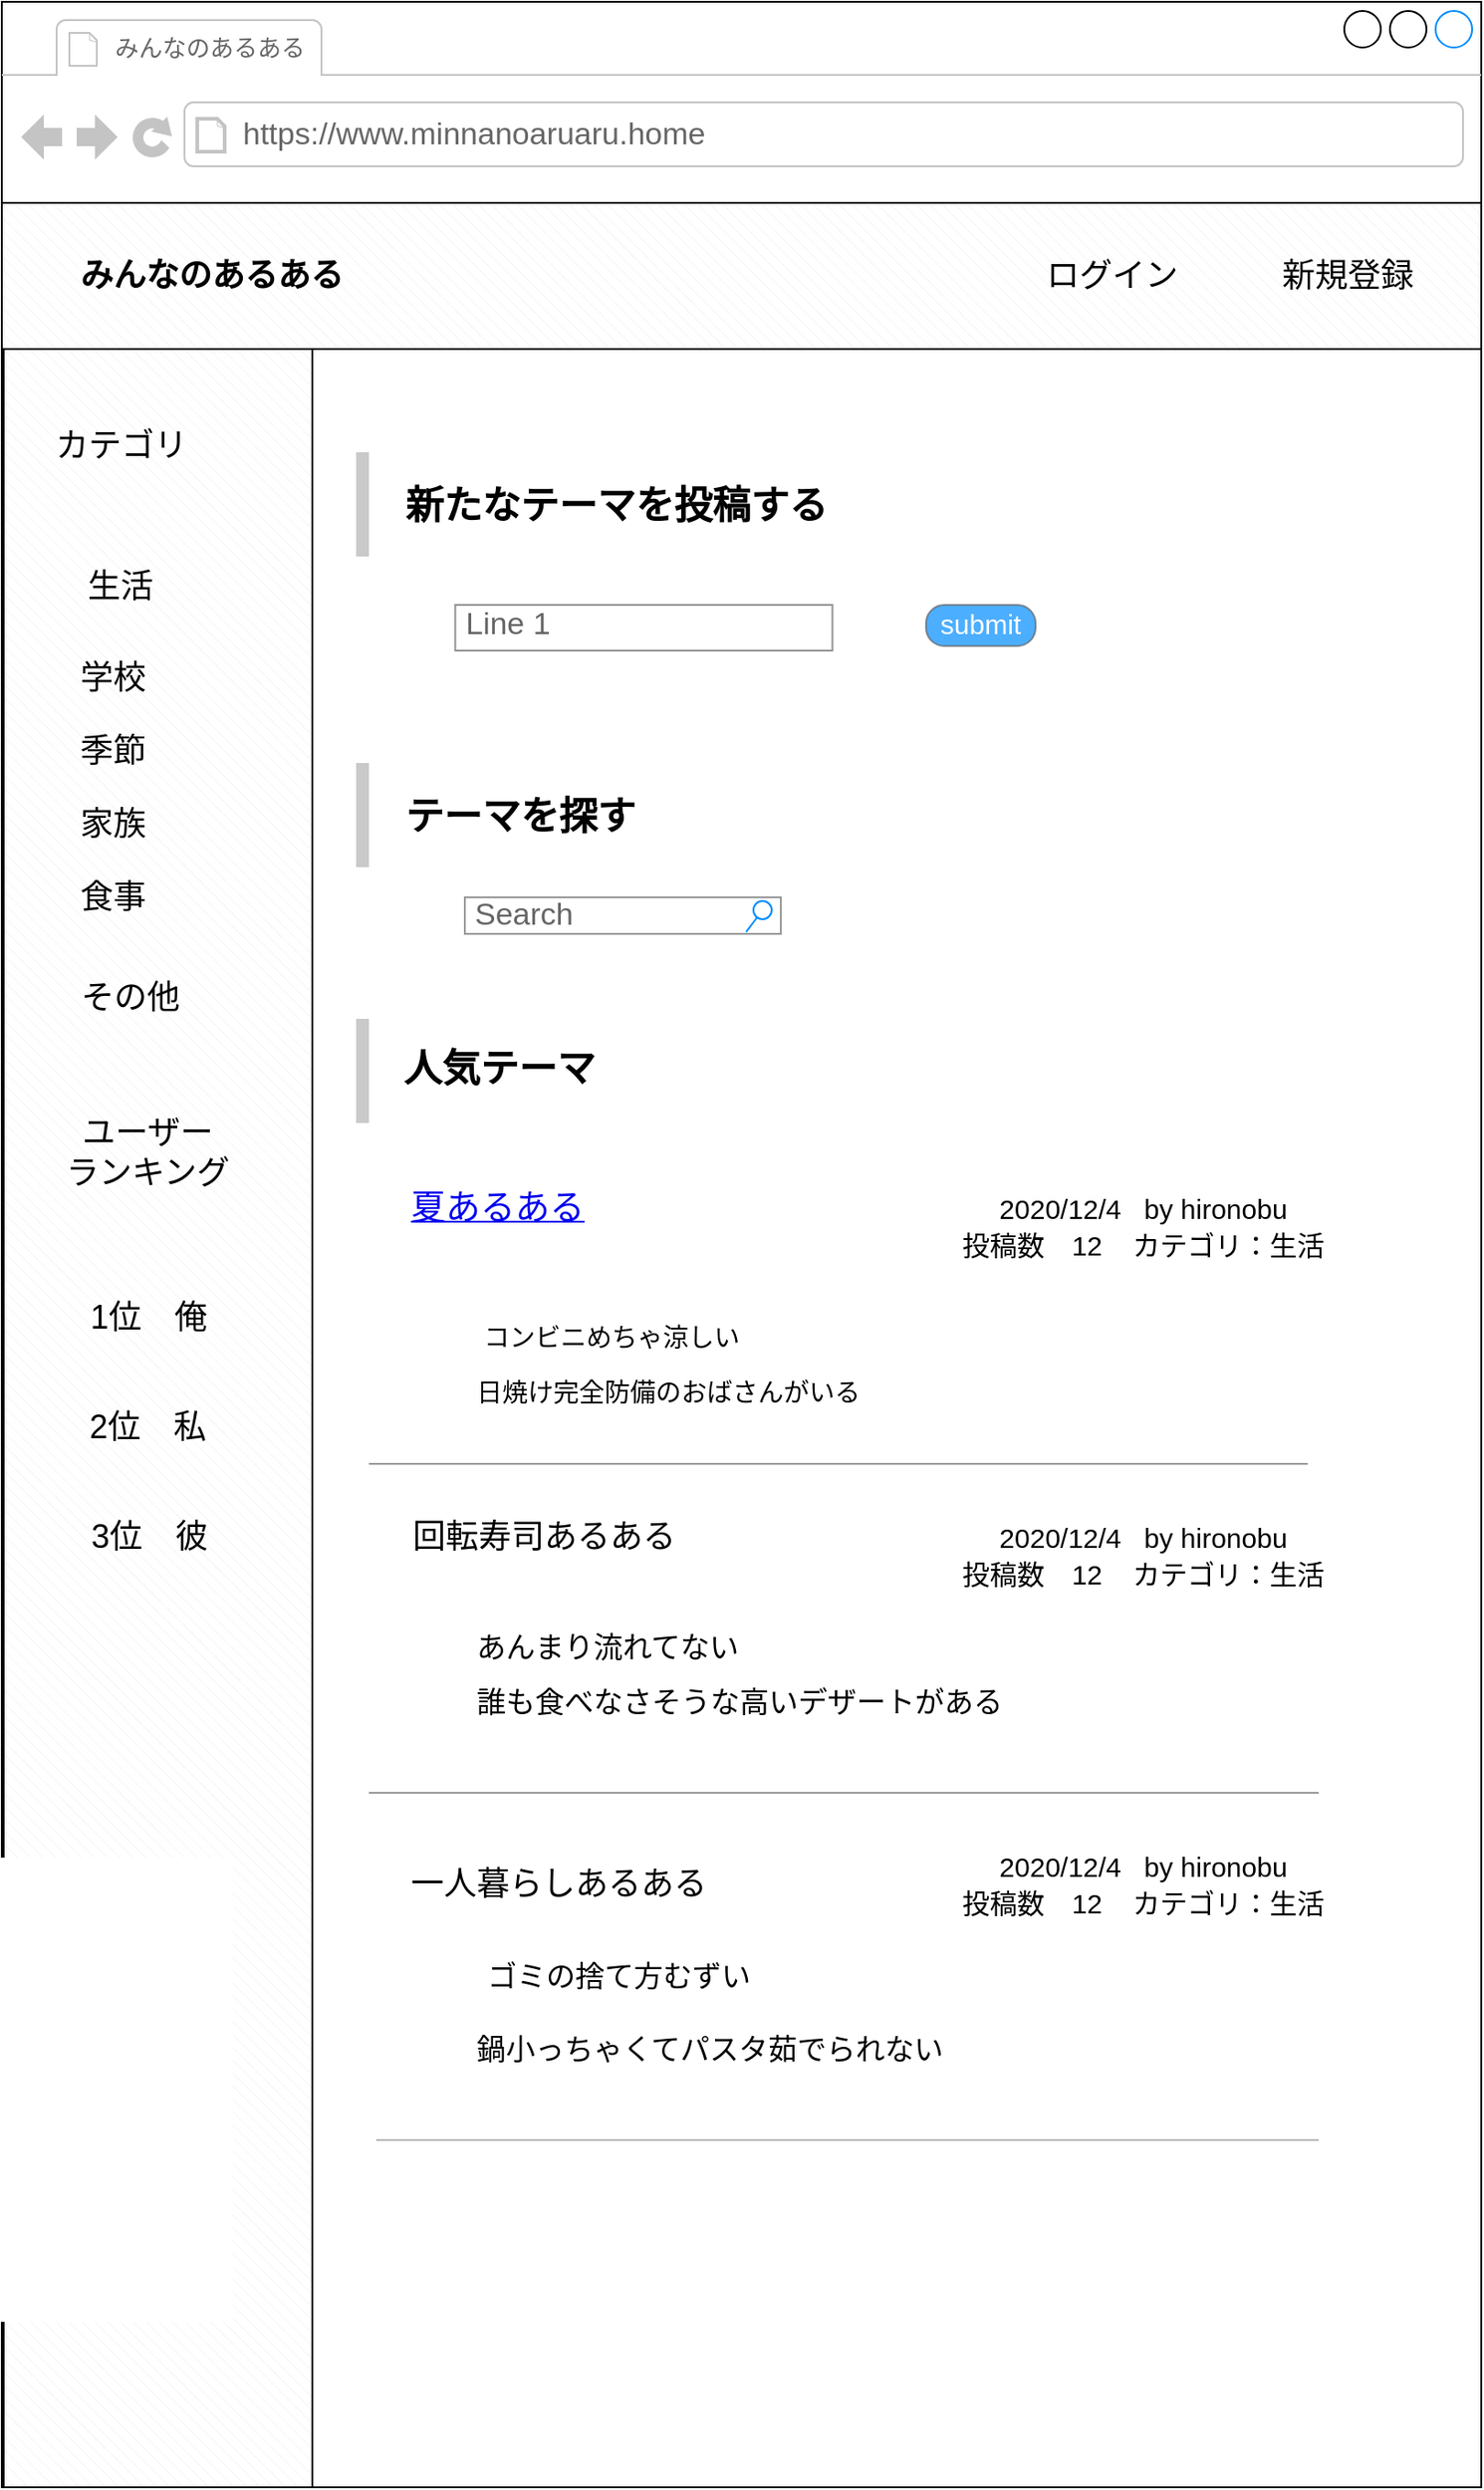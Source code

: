 <mxfile version="13.10.9" type="github" pages="2">
  <diagram id="JQWyWy0vTpY4Uh1TzkyL" name="トップ">
    <mxGraphModel dx="1065" dy="1905" grid="1" gridSize="10" guides="1" tooltips="1" connect="1" arrows="1" fold="1" page="1" pageScale="1" pageWidth="827" pageHeight="1169" math="0" shadow="0">
      <root>
        <mxCell id="tlsIqxzMy-CoewqOcP2F-0" />
        <mxCell id="tlsIqxzMy-CoewqOcP2F-1" parent="tlsIqxzMy-CoewqOcP2F-0" />
        <UserObject label="" link="https://viewer.diagrams.net/?page-id=JQWyWy0vTpY4Uh1TzkyL&amp;highlight=0000ff&amp;edit=_blank&amp;layers=1&amp;nav=1&amp;page-id=JQWyWy0vTpY4Uh1TzkyL#Hhironobu0824%2Faruaruapp%2Fmaster%2F%E5%90%8D%E7%A7%B0%E6%9C%AA%E8%A8%AD%E5%AE%9A%E3%83%95%E3%82%A1%E3%82%A4%E3%83%AB.drawio" id="Q3BU7ab5tg5REgMuj1rq-0">
          <mxCell style="strokeWidth=1;shadow=0;dashed=0;align=center;html=1;shape=mxgraph.mockup.containers.browserWindow;rSize=0;strokeColor2=#008cff;strokeColor3=#c4c4c4;mainText=,;recursiveResize=0;labelBorderColor=#000000;fontSize=13;" vertex="1" parent="tlsIqxzMy-CoewqOcP2F-1">
            <mxGeometry x="30" y="-20" width="810" height="1360" as="geometry" />
          </mxCell>
        </UserObject>
        <mxCell id="VmW9_iYFvrXpFQ7Tvkb8-0" value="" style="verticalLabelPosition=bottom;verticalAlign=top;html=1;shape=mxgraph.basic.patternFillRect;fillStyle=diagRev;step=5;fillStrokeWidth=0.2;fillStrokeColor=#dddddd;fontSize=18;align=left;" vertex="1" parent="Q3BU7ab5tg5REgMuj1rq-0">
          <mxGeometry x="1" y="190" width="169" height="1170" as="geometry" />
        </mxCell>
        <mxCell id="YG47QdEDJEbzi8OzW8HD-0" value="" style="verticalLabelPosition=bottom;verticalAlign=top;html=1;shape=mxgraph.basic.patternFillRect;fillStyle=diagRev;step=5;fillStrokeWidth=0.2;fillStrokeColor=#dddddd;fontSize=18;align=left;" vertex="1" parent="Q3BU7ab5tg5REgMuj1rq-0">
          <mxGeometry y="110" width="810" height="80" as="geometry" />
        </mxCell>
        <mxCell id="Q3BU7ab5tg5REgMuj1rq-1" value="みんなのあるある" style="strokeWidth=1;shadow=0;dashed=0;align=center;html=1;shape=mxgraph.mockup.containers.anchor;fontSize=13;fontColor=#666666;align=left;" vertex="1" parent="Q3BU7ab5tg5REgMuj1rq-0">
          <mxGeometry x="60" y="12" width="110" height="26" as="geometry" />
        </mxCell>
        <mxCell id="Q3BU7ab5tg5REgMuj1rq-2" value="https://www.minnanoaruaru.home" style="strokeWidth=1;shadow=0;dashed=0;align=center;html=1;shape=mxgraph.mockup.containers.anchor;rSize=0;fontSize=17;fontColor=#666666;align=left;" vertex="1" parent="Q3BU7ab5tg5REgMuj1rq-0">
          <mxGeometry x="130" y="60" width="250" height="26" as="geometry" />
        </mxCell>
        <mxCell id="Q3BU7ab5tg5REgMuj1rq-5" value="みんなのあるある" style="text;html=1;strokeColor=none;fillColor=none;align=center;verticalAlign=middle;whiteSpace=wrap;rounded=0;fontSize=18;fontStyle=1" vertex="1" parent="Q3BU7ab5tg5REgMuj1rq-0">
          <mxGeometry y="120" width="230" height="60" as="geometry" />
        </mxCell>
        <mxCell id="Q3BU7ab5tg5REgMuj1rq-6" value="Search" style="strokeWidth=1;shadow=0;dashed=0;align=center;html=1;shape=mxgraph.mockup.forms.searchBox;strokeColor=#999999;mainText=;strokeColor2=#008cff;fontColor=#666666;fontSize=17;align=left;spacingLeft=3;" vertex="1" parent="Q3BU7ab5tg5REgMuj1rq-0">
          <mxGeometry x="253.5" y="490" width="173" height="20" as="geometry" />
        </mxCell>
        <mxCell id="Q3BU7ab5tg5REgMuj1rq-7" value="ログイン" style="text;html=1;strokeColor=none;fillColor=none;align=center;verticalAlign=middle;whiteSpace=wrap;rounded=0;fontSize=18;" vertex="1" parent="Q3BU7ab5tg5REgMuj1rq-0">
          <mxGeometry x="566" y="140" width="84" height="20" as="geometry" />
        </mxCell>
        <mxCell id="Q3BU7ab5tg5REgMuj1rq-8" value="新規登録" style="text;html=1;strokeColor=none;fillColor=none;align=center;verticalAlign=middle;whiteSpace=wrap;rounded=0;fontSize=18;" vertex="1" parent="Q3BU7ab5tg5REgMuj1rq-0">
          <mxGeometry x="700" y="140" width="74" height="20" as="geometry" />
        </mxCell>
        <mxCell id="Q3BU7ab5tg5REgMuj1rq-9" value="カテゴリ" style="text;html=1;align=center;verticalAlign=middle;resizable=0;points=[];autosize=1;fontSize=18;" vertex="1" parent="Q3BU7ab5tg5REgMuj1rq-0">
          <mxGeometry x="20" y="227.5" width="90" height="30" as="geometry" />
        </mxCell>
        <mxCell id="Q3BU7ab5tg5REgMuj1rq-10" value="学校" style="text;html=1;strokeColor=none;fillColor=none;align=center;verticalAlign=middle;whiteSpace=wrap;rounded=0;fontSize=18;" vertex="1" parent="Q3BU7ab5tg5REgMuj1rq-0">
          <mxGeometry x="41" y="360" width="40" height="20" as="geometry" />
        </mxCell>
        <mxCell id="Q3BU7ab5tg5REgMuj1rq-11" value="季節" style="text;html=1;strokeColor=none;fillColor=none;align=center;verticalAlign=middle;whiteSpace=wrap;rounded=0;fontSize=18;" vertex="1" parent="Q3BU7ab5tg5REgMuj1rq-0">
          <mxGeometry x="41" y="400" width="40" height="20" as="geometry" />
        </mxCell>
        <mxCell id="Q3BU7ab5tg5REgMuj1rq-12" value="家族" style="text;html=1;strokeColor=none;fillColor=none;align=center;verticalAlign=middle;whiteSpace=wrap;rounded=0;fontSize=18;" vertex="1" parent="Q3BU7ab5tg5REgMuj1rq-0">
          <mxGeometry x="41" y="440" width="40" height="20" as="geometry" />
        </mxCell>
        <mxCell id="Q3BU7ab5tg5REgMuj1rq-14" value="食事" style="text;html=1;strokeColor=none;fillColor=none;align=center;verticalAlign=middle;whiteSpace=wrap;rounded=0;fontSize=18;" vertex="1" parent="Q3BU7ab5tg5REgMuj1rq-0">
          <mxGeometry x="41" y="480" width="40" height="20" as="geometry" />
        </mxCell>
        <mxCell id="Q3BU7ab5tg5REgMuj1rq-15" value="その他" style="text;html=1;strokeColor=none;fillColor=none;align=center;verticalAlign=middle;whiteSpace=wrap;rounded=0;fontSize=18;" vertex="1" parent="Q3BU7ab5tg5REgMuj1rq-0">
          <mxGeometry x="41" y="530" width="59" height="30" as="geometry" />
        </mxCell>
        <mxCell id="Q3BU7ab5tg5REgMuj1rq-16" value="ユーザー&lt;br&gt;ランキング" style="text;html=1;strokeColor=none;fillColor=none;align=center;verticalAlign=middle;whiteSpace=wrap;rounded=0;fontSize=18;" vertex="1" parent="Q3BU7ab5tg5REgMuj1rq-0">
          <mxGeometry x="20" y="620" width="120" height="20" as="geometry" />
        </mxCell>
        <mxCell id="Q3BU7ab5tg5REgMuj1rq-17" value="1位　俺" style="text;html=1;strokeColor=none;fillColor=none;align=center;verticalAlign=middle;whiteSpace=wrap;rounded=0;fontSize=18;" vertex="1" parent="Q3BU7ab5tg5REgMuj1rq-0">
          <mxGeometry x="41" y="710" width="79" height="20" as="geometry" />
        </mxCell>
        <mxCell id="Q3BU7ab5tg5REgMuj1rq-18" value="2位　私" style="text;html=1;strokeColor=none;fillColor=none;align=center;verticalAlign=middle;whiteSpace=wrap;rounded=0;fontSize=18;" vertex="1" parent="Q3BU7ab5tg5REgMuj1rq-0">
          <mxGeometry x="45.25" y="770" width="69.5" height="20" as="geometry" />
        </mxCell>
        <mxCell id="Q3BU7ab5tg5REgMuj1rq-19" value="3位　彼" style="text;html=1;strokeColor=none;fillColor=none;align=center;verticalAlign=middle;whiteSpace=wrap;rounded=0;fontSize=18;" vertex="1" parent="Q3BU7ab5tg5REgMuj1rq-0">
          <mxGeometry x="45.75" y="830" width="69.5" height="20" as="geometry" />
        </mxCell>
        <mxCell id="Q3BU7ab5tg5REgMuj1rq-23" value="&lt;font style=&quot;font-size: 21px&quot;&gt;人気テーマ&lt;/font&gt;" style="text;html=1;strokeColor=none;fillColor=none;align=left;verticalAlign=middle;whiteSpace=wrap;rounded=0;fontSize=18;fontStyle=1" vertex="1" parent="Q3BU7ab5tg5REgMuj1rq-0">
          <mxGeometry x="218" y="560" width="244" height="45" as="geometry" />
        </mxCell>
        <mxCell id="Q3BU7ab5tg5REgMuj1rq-24" value="&lt;font style=&quot;font-size: 19px&quot;&gt;&lt;a href=&quot;ページ2&quot;&gt;夏あるある&lt;/a&gt;&lt;/font&gt;" style="text;html=1;strokeColor=none;fillColor=none;align=left;verticalAlign=middle;whiteSpace=wrap;rounded=0;fontSize=18;" vertex="1" parent="Q3BU7ab5tg5REgMuj1rq-0">
          <mxGeometry x="222" y="640" width="120" height="40" as="geometry" />
        </mxCell>
        <mxCell id="Q3BU7ab5tg5REgMuj1rq-25" value="&lt;font style=&quot;font-size: 14px&quot;&gt;コンビニめちゃ涼しい&lt;/font&gt;" style="text;html=1;strokeColor=none;fillColor=none;align=left;verticalAlign=middle;whiteSpace=wrap;rounded=0;fontSize=16;" vertex="1" parent="Q3BU7ab5tg5REgMuj1rq-0">
          <mxGeometry x="262" y="720" width="204" height="20" as="geometry" />
        </mxCell>
        <mxCell id="Q3BU7ab5tg5REgMuj1rq-26" value="&lt;font style=&quot;font-size: 14px&quot;&gt;日焼け完全防備のおばさんがいる&lt;/font&gt;" style="text;html=1;strokeColor=none;fillColor=none;align=left;verticalAlign=middle;whiteSpace=wrap;rounded=0;fontSize=16;" vertex="1" parent="Q3BU7ab5tg5REgMuj1rq-0">
          <mxGeometry x="258" y="750" width="274" height="20" as="geometry" />
        </mxCell>
        <UserObject label="回転寿司あるある" id="Q3BU7ab5tg5REgMuj1rq-30">
          <mxCell style="text;html=1;strokeColor=none;fillColor=none;align=center;verticalAlign=middle;whiteSpace=wrap;rounded=0;fontSize=18;" vertex="1" parent="Q3BU7ab5tg5REgMuj1rq-0">
            <mxGeometry x="222" y="830" width="150" height="20" as="geometry" />
          </mxCell>
        </UserObject>
        <mxCell id="Q3BU7ab5tg5REgMuj1rq-31" value="あんまり流れてない" style="text;html=1;strokeColor=none;fillColor=none;align=left;verticalAlign=middle;whiteSpace=wrap;rounded=0;fontSize=16;" vertex="1" parent="Q3BU7ab5tg5REgMuj1rq-0">
          <mxGeometry x="258" y="890" width="164" height="20" as="geometry" />
        </mxCell>
        <mxCell id="Q3BU7ab5tg5REgMuj1rq-32" value="誰も食べなさそうな高いデザートがある" style="text;html=1;strokeColor=none;fillColor=none;align=left;verticalAlign=middle;whiteSpace=wrap;rounded=0;fontSize=16;" vertex="1" parent="Q3BU7ab5tg5REgMuj1rq-0">
          <mxGeometry x="258" y="920" width="344" height="20" as="geometry" />
        </mxCell>
        <mxCell id="9l3WBcSdyewp3wXsPgVu-6" value="" style="verticalLabelPosition=bottom;shadow=0;dashed=0;align=center;html=1;verticalAlign=top;strokeWidth=1;shape=mxgraph.mockup.markup.line;strokeColor=#999999;fontSize=18;" vertex="1" parent="Q3BU7ab5tg5REgMuj1rq-0">
          <mxGeometry x="201" y="790" width="514" height="20" as="geometry" />
        </mxCell>
        <mxCell id="9l3WBcSdyewp3wXsPgVu-7" value="" style="verticalLabelPosition=bottom;shadow=0;dashed=0;align=center;html=1;verticalAlign=top;strokeWidth=1;shape=mxgraph.mockup.markup.line;strokeColor=#999999;fontSize=18;" vertex="1" parent="Q3BU7ab5tg5REgMuj1rq-0">
          <mxGeometry x="201" y="970" width="520" height="20" as="geometry" />
        </mxCell>
        <mxCell id="VkD0JdiJiW4i1E3o962Y-0" value="" style="shape=partialRectangle;whiteSpace=wrap;html=1;right=0;top=0;bottom=0;fillColor=none;routingCenterX=-0.5;strokeColor=#B3B3B3;strokeWidth=7;fontSize=18;opacity=70;align=left;" vertex="1" parent="Q3BU7ab5tg5REgMuj1rq-0">
          <mxGeometry x="197.5" y="560" width="415" height="50" as="geometry" />
        </mxCell>
        <mxCell id="0ygHku2nrfEcEXg2gFak-1" value="一人暮らしあるある" style="text;html=1;strokeColor=none;fillColor=none;align=left;verticalAlign=middle;whiteSpace=wrap;rounded=0;fontSize=18;opacity=70;" vertex="1" parent="Q3BU7ab5tg5REgMuj1rq-0">
          <mxGeometry x="222" y="1020" width="170" height="20" as="geometry" />
        </mxCell>
        <mxCell id="0ygHku2nrfEcEXg2gFak-3" value="&lt;font style=&quot;font-size: 16px&quot;&gt;ゴミの捨て方むずい&lt;/font&gt;" style="text;html=1;strokeColor=none;fillColor=none;align=left;verticalAlign=middle;whiteSpace=wrap;rounded=0;fontSize=18;opacity=70;" vertex="1" parent="Q3BU7ab5tg5REgMuj1rq-0">
          <mxGeometry x="264" y="1070" width="212" height="20" as="geometry" />
        </mxCell>
        <mxCell id="0ygHku2nrfEcEXg2gFak-4" value="&lt;span style=&quot;font-size: 16px&quot;&gt;鍋小っちゃくてパスタ茹でられない&lt;/span&gt;" style="text;html=1;strokeColor=none;fillColor=none;align=left;verticalAlign=middle;whiteSpace=wrap;rounded=0;fontSize=18;opacity=70;" vertex="1" parent="Q3BU7ab5tg5REgMuj1rq-0">
          <mxGeometry x="258" y="1110" width="262" height="20" as="geometry" />
        </mxCell>
        <mxCell id="0ygHku2nrfEcEXg2gFak-5" value="" style="verticalLabelPosition=bottom;shadow=0;dashed=0;align=center;html=1;verticalAlign=top;strokeWidth=1;shape=mxgraph.mockup.markup.line;strokeColor=#999999;fontSize=18;opacity=70;" vertex="1" parent="Q3BU7ab5tg5REgMuj1rq-0">
          <mxGeometry x="205" y="1160" width="516" height="20" as="geometry" />
        </mxCell>
        <mxCell id="0ygHku2nrfEcEXg2gFak-6" value="" style="shape=partialRectangle;whiteSpace=wrap;html=1;right=0;top=0;bottom=0;fillColor=none;routingCenterX=-0.5;strokeColor=#B3B3B3;strokeWidth=7;fontSize=18;opacity=70;align=left;" vertex="1" parent="Q3BU7ab5tg5REgMuj1rq-0">
          <mxGeometry x="197.5" y="420" width="415" height="50" as="geometry" />
        </mxCell>
        <mxCell id="0ygHku2nrfEcEXg2gFak-9" value="生活" style="text;html=1;strokeColor=none;fillColor=none;align=center;verticalAlign=middle;whiteSpace=wrap;rounded=0;fontSize=18;opacity=70;" vertex="1" parent="Q3BU7ab5tg5REgMuj1rq-0">
          <mxGeometry x="45" y="310" width="40" height="20" as="geometry" />
        </mxCell>
        <mxCell id="0ygHku2nrfEcEXg2gFak-10" value="テーマを探す" style="text;html=1;strokeColor=none;fillColor=none;align=left;verticalAlign=middle;whiteSpace=wrap;rounded=0;fontSize=21;opacity=70;fontStyle=1" vertex="1" parent="Q3BU7ab5tg5REgMuj1rq-0">
          <mxGeometry x="219" y="435" width="145" height="20" as="geometry" />
        </mxCell>
        <mxCell id="0ygHku2nrfEcEXg2gFak-11" value="" style="shape=partialRectangle;whiteSpace=wrap;html=1;right=0;top=0;bottom=0;fillColor=none;routingCenterX=-0.5;strokeColor=#B3B3B3;strokeWidth=7;fontSize=18;opacity=70;align=left;" vertex="1" parent="Q3BU7ab5tg5REgMuj1rq-0">
          <mxGeometry x="197.5" y="250" width="412.5" height="50" as="geometry" />
        </mxCell>
        <mxCell id="0ygHku2nrfEcEXg2gFak-12" value="新たなテーマを投稿する" style="text;html=1;strokeColor=none;fillColor=none;align=left;verticalAlign=middle;whiteSpace=wrap;rounded=0;fontSize=21;opacity=70;fontStyle=1" vertex="1" parent="Q3BU7ab5tg5REgMuj1rq-0">
          <mxGeometry x="219" y="265" width="265" height="20" as="geometry" />
        </mxCell>
        <mxCell id="0ygHku2nrfEcEXg2gFak-13" value="Line 1" style="strokeWidth=1;shadow=0;dashed=0;align=center;html=1;shape=mxgraph.mockup.text.textBox;fontColor=#666666;align=left;fontSize=17;spacingLeft=4;spacingTop=-3;strokeColor=#666666;mainText=;opacity=70;" vertex="1" parent="Q3BU7ab5tg5REgMuj1rq-0">
          <mxGeometry x="248.25" y="330" width="206.5" height="25" as="geometry" />
        </mxCell>
        <mxCell id="0ygHku2nrfEcEXg2gFak-14" value="&lt;span style=&quot;font-weight: normal&quot;&gt;&lt;font style=&quot;font-size: 15px&quot;&gt;submit&lt;/font&gt;&lt;/span&gt;" style="strokeWidth=1;shadow=0;dashed=0;align=center;html=1;shape=mxgraph.mockup.buttons.button;strokeColor=#666666;fontColor=#ffffff;mainText=;buttonStyle=round;fontSize=17;fontStyle=1;fillColor=#008cff;whiteSpace=wrap;opacity=70;" vertex="1" parent="Q3BU7ab5tg5REgMuj1rq-0">
          <mxGeometry x="506" y="330" width="60" height="22.5" as="geometry" />
        </mxCell>
        <mxCell id="paJFQf3F5vdJBhPidCn6-0" value="&lt;font style=&quot;font-size: 15px&quot;&gt;&lt;span style=&quot;text-align: left&quot;&gt;2020/12/4&amp;nbsp; &amp;nbsp;&lt;/span&gt;&lt;span style=&quot;text-align: left&quot;&gt;by hironobu&lt;/span&gt;&lt;br style=&quot;text-align: left&quot;&gt;&lt;span style=&quot;text-align: left&quot;&gt;投稿数　12&amp;nbsp; &amp;nbsp;&amp;nbsp;&lt;/span&gt;&lt;span style=&quot;text-align: left&quot;&gt;カテゴリ：生活&lt;/span&gt;&lt;/font&gt;" style="text;html=1;strokeColor=none;fillColor=none;align=center;verticalAlign=middle;whiteSpace=wrap;rounded=0;fontSize=16;opacity=70;" vertex="1" parent="Q3BU7ab5tg5REgMuj1rq-0">
          <mxGeometry x="520" y="660" width="210" height="20" as="geometry" />
        </mxCell>
        <mxCell id="paJFQf3F5vdJBhPidCn6-1" value="&lt;font style=&quot;font-size: 15px&quot;&gt;&lt;span style=&quot;text-align: left&quot;&gt;2020/12/4&amp;nbsp; &amp;nbsp;&lt;/span&gt;&lt;span style=&quot;text-align: left&quot;&gt;by hironobu&lt;/span&gt;&lt;br style=&quot;text-align: left&quot;&gt;&lt;span style=&quot;text-align: left&quot;&gt;投稿数　12&amp;nbsp; &amp;nbsp;&amp;nbsp;&lt;/span&gt;&lt;span style=&quot;text-align: left&quot;&gt;カテゴリ：生活&lt;/span&gt;&lt;/font&gt;" style="text;html=1;strokeColor=none;fillColor=none;align=center;verticalAlign=middle;whiteSpace=wrap;rounded=0;fontSize=16;opacity=70;" vertex="1" parent="Q3BU7ab5tg5REgMuj1rq-0">
          <mxGeometry x="520" y="840" width="210" height="20" as="geometry" />
        </mxCell>
        <mxCell id="paJFQf3F5vdJBhPidCn6-2" value="&lt;font style=&quot;font-size: 15px&quot;&gt;&lt;span style=&quot;text-align: left&quot;&gt;2020/12/4&amp;nbsp; &amp;nbsp;&lt;/span&gt;&lt;span style=&quot;text-align: left&quot;&gt;by hironobu&lt;/span&gt;&lt;br style=&quot;text-align: left&quot;&gt;&lt;span style=&quot;text-align: left&quot;&gt;投稿数　12&amp;nbsp; &amp;nbsp;&amp;nbsp;&lt;/span&gt;&lt;span style=&quot;text-align: left&quot;&gt;カテゴリ：生活&lt;/span&gt;&lt;/font&gt;" style="text;html=1;strokeColor=none;fillColor=none;align=center;verticalAlign=middle;whiteSpace=wrap;rounded=0;fontSize=16;opacity=70;" vertex="1" parent="Q3BU7ab5tg5REgMuj1rq-0">
          <mxGeometry x="520" y="1020" width="210" height="20" as="geometry" />
        </mxCell>
      </root>
    </mxGraphModel>
  </diagram>
  <diagram id="bf_GO7GSEGs-2usiYzlT" name="個別">
    <mxGraphModel dx="1892" dy="1905" grid="1" gridSize="10" guides="1" tooltips="1" connect="1" arrows="1" fold="1" page="1" pageScale="1" pageWidth="827" pageHeight="1169" math="0" shadow="0">
      <root>
        <mxCell id="FQ8Olp8cKsS3CSEHPEwH-0" />
        <mxCell id="FQ8Olp8cKsS3CSEHPEwH-1" parent="FQ8Olp8cKsS3CSEHPEwH-0" />
        <mxCell id="zOC9tIDwUw4pU7DWZ6io-1" value="" style="verticalLabelPosition=bottom;verticalAlign=top;html=1;shape=mxgraph.basic.rect;fillColor2=none;strokeWidth=1;size=20;indent=5;fontSize=18;align=left;" vertex="1" parent="FQ8Olp8cKsS3CSEHPEwH-1">
          <mxGeometry x="430" y="60" width="120" height="60" as="geometry" />
        </mxCell>
        <UserObject label="" link="https://viewer.diagrams.net/?page-id=JQWyWy0vTpY4Uh1TzkyL&amp;highlight=0000ff&amp;edit=_blank&amp;layers=1&amp;nav=1&amp;page-id=JQWyWy0vTpY4Uh1TzkyL#Hhironobu0824%2Faruaruapp%2Fmaster%2F%E5%90%8D%E7%A7%B0%E6%9C%AA%E8%A8%AD%E5%AE%9A%E3%83%95%E3%82%A1%E3%82%A4%E3%83%AB.drawio" id="ctEzAyNJ82Mr7fy5SOiO-1">
          <mxCell style="strokeWidth=1;shadow=0;dashed=1;align=center;html=1;shape=mxgraph.mockup.containers.browserWindow;rSize=0;strokeColor2=#008cff;strokeColor3=#c4c4c4;mainText=,;recursiveResize=0;labelBorderColor=#000000;fontSize=13;dashPattern=1 1;" vertex="1" parent="FQ8Olp8cKsS3CSEHPEwH-1">
            <mxGeometry x="-10" y="-230" width="810" height="1300" as="geometry" />
          </mxCell>
        </UserObject>
        <mxCell id="a3haHPYpsiXNYjHjg2dh-1" value="" style="shape=partialRectangle;whiteSpace=wrap;html=1;right=0;top=0;bottom=0;fillColor=#f5f5f5;routingCenterX=-0.5;fontSize=18;align=left;strokeColor=#666666;opacity=70;strokeWidth=7;fontColor=#333333;" vertex="1" parent="ctEzAyNJ82Mr7fy5SOiO-1">
          <mxGeometry x="205" y="220" width="570" height="110" as="geometry" />
        </mxCell>
        <mxCell id="zOC9tIDwUw4pU7DWZ6io-8" value="" style="verticalLabelPosition=bottom;verticalAlign=top;html=1;shape=mxgraph.basic.patternFillRect;fillStyle=diagRev;step=5;fillStrokeWidth=0.2;fillStrokeColor=#dddddd;fontSize=18;align=left;" vertex="1" parent="ctEzAyNJ82Mr7fy5SOiO-1">
          <mxGeometry y="110" width="810" height="80" as="geometry" />
        </mxCell>
        <mxCell id="zOC9tIDwUw4pU7DWZ6io-7" value="" style="verticalLabelPosition=bottom;verticalAlign=top;html=1;shape=mxgraph.basic.patternFillRect;fillStyle=diagRev;step=5;fillStrokeWidth=0.2;fillStrokeColor=#dddddd;fontSize=18;align=left;" vertex="1" parent="ctEzAyNJ82Mr7fy5SOiO-1">
          <mxGeometry x="1" y="190" width="169" height="1110" as="geometry" />
        </mxCell>
        <mxCell id="ctEzAyNJ82Mr7fy5SOiO-2" value="みんなのあるある" style="strokeWidth=1;shadow=0;dashed=0;align=center;html=1;shape=mxgraph.mockup.containers.anchor;fontSize=13;fontColor=#666666;align=left;" vertex="1" parent="ctEzAyNJ82Mr7fy5SOiO-1">
          <mxGeometry x="60" y="12" width="110" height="26" as="geometry" />
        </mxCell>
        <mxCell id="ctEzAyNJ82Mr7fy5SOiO-3" value="https://www.minnanoaruaru.home" style="strokeWidth=1;shadow=0;dashed=0;align=center;html=1;shape=mxgraph.mockup.containers.anchor;rSize=0;fontSize=17;fontColor=#666666;align=left;" vertex="1" parent="ctEzAyNJ82Mr7fy5SOiO-1">
          <mxGeometry x="130" y="60" width="250" height="26" as="geometry" />
        </mxCell>
        <mxCell id="ctEzAyNJ82Mr7fy5SOiO-9" value="みんなのあるある" style="text;html=1;strokeColor=none;fillColor=none;align=center;verticalAlign=middle;whiteSpace=wrap;rounded=0;fontSize=18;fontStyle=1" vertex="1" parent="ctEzAyNJ82Mr7fy5SOiO-1">
          <mxGeometry x="1" y="120" width="230" height="60" as="geometry" />
        </mxCell>
        <mxCell id="ctEzAyNJ82Mr7fy5SOiO-5" value="Search" style="strokeWidth=1;shadow=0;dashed=0;align=center;html=1;shape=mxgraph.mockup.forms.searchBox;strokeColor=#999999;mainText=;strokeColor2=#008cff;fontColor=#666666;fontSize=17;align=left;spacingLeft=3;" vertex="1" parent="ctEzAyNJ82Mr7fy5SOiO-1">
          <mxGeometry x="302" y="140" width="170" height="20" as="geometry" />
        </mxCell>
        <mxCell id="ctEzAyNJ82Mr7fy5SOiO-11" value="ログイン" style="text;html=1;strokeColor=none;fillColor=none;align=center;verticalAlign=middle;whiteSpace=wrap;rounded=0;fontSize=18;" vertex="1" parent="ctEzAyNJ82Mr7fy5SOiO-1">
          <mxGeometry x="566" y="140" width="84" height="20" as="geometry" />
        </mxCell>
        <mxCell id="ctEzAyNJ82Mr7fy5SOiO-12" value="新規登録" style="text;html=1;strokeColor=none;fillColor=none;align=center;verticalAlign=middle;whiteSpace=wrap;rounded=0;fontSize=18;" vertex="1" parent="ctEzAyNJ82Mr7fy5SOiO-1">
          <mxGeometry x="699" y="140" width="74" height="20" as="geometry" />
        </mxCell>
        <mxCell id="ctEzAyNJ82Mr7fy5SOiO-17" value="カテゴリ" style="text;html=1;align=center;verticalAlign=middle;resizable=0;points=[];autosize=1;fontSize=18;" vertex="1" parent="ctEzAyNJ82Mr7fy5SOiO-1">
          <mxGeometry x="16" y="210" width="90" height="30" as="geometry" />
        </mxCell>
        <mxCell id="ctEzAyNJ82Mr7fy5SOiO-18" value="学校" style="text;html=1;strokeColor=none;fillColor=none;align=center;verticalAlign=middle;whiteSpace=wrap;rounded=0;fontSize=18;" vertex="1" parent="ctEzAyNJ82Mr7fy5SOiO-1">
          <mxGeometry x="41" y="280" width="40" height="20" as="geometry" />
        </mxCell>
        <mxCell id="ctEzAyNJ82Mr7fy5SOiO-19" value="季節" style="text;html=1;strokeColor=none;fillColor=none;align=center;verticalAlign=middle;whiteSpace=wrap;rounded=0;fontSize=18;" vertex="1" parent="ctEzAyNJ82Mr7fy5SOiO-1">
          <mxGeometry x="41" y="330" width="40" height="20" as="geometry" />
        </mxCell>
        <mxCell id="ctEzAyNJ82Mr7fy5SOiO-21" value="家族" style="text;html=1;strokeColor=none;fillColor=none;align=center;verticalAlign=middle;whiteSpace=wrap;rounded=0;fontSize=18;" vertex="1" parent="ctEzAyNJ82Mr7fy5SOiO-1">
          <mxGeometry x="41" y="380" width="40" height="20" as="geometry" />
        </mxCell>
        <mxCell id="ctEzAyNJ82Mr7fy5SOiO-22" value="生活" style="text;html=1;strokeColor=none;fillColor=none;align=center;verticalAlign=middle;whiteSpace=wrap;rounded=0;fontSize=18;" vertex="1" parent="ctEzAyNJ82Mr7fy5SOiO-1">
          <mxGeometry x="41" y="430" width="40" height="20" as="geometry" />
        </mxCell>
        <mxCell id="ctEzAyNJ82Mr7fy5SOiO-23" value="食事" style="text;html=1;strokeColor=none;fillColor=none;align=center;verticalAlign=middle;whiteSpace=wrap;rounded=0;fontSize=18;" vertex="1" parent="ctEzAyNJ82Mr7fy5SOiO-1">
          <mxGeometry x="41" y="480" width="40" height="20" as="geometry" />
        </mxCell>
        <mxCell id="ctEzAyNJ82Mr7fy5SOiO-24" value="その他" style="text;html=1;strokeColor=none;fillColor=none;align=center;verticalAlign=middle;whiteSpace=wrap;rounded=0;fontSize=18;" vertex="1" parent="ctEzAyNJ82Mr7fy5SOiO-1">
          <mxGeometry x="41" y="530" width="59" height="30" as="geometry" />
        </mxCell>
        <mxCell id="ctEzAyNJ82Mr7fy5SOiO-25" value="ユーザー&lt;br&gt;ランキング" style="text;html=1;strokeColor=none;fillColor=none;align=center;verticalAlign=middle;whiteSpace=wrap;rounded=0;fontSize=18;" vertex="1" parent="ctEzAyNJ82Mr7fy5SOiO-1">
          <mxGeometry x="20" y="620" width="120" height="20" as="geometry" />
        </mxCell>
        <mxCell id="ctEzAyNJ82Mr7fy5SOiO-26" value="1位　俺" style="text;html=1;strokeColor=none;fillColor=none;align=center;verticalAlign=middle;whiteSpace=wrap;rounded=0;fontSize=18;" vertex="1" parent="ctEzAyNJ82Mr7fy5SOiO-1">
          <mxGeometry x="41" y="710" width="79" height="20" as="geometry" />
        </mxCell>
        <mxCell id="ctEzAyNJ82Mr7fy5SOiO-27" value="2位　私" style="text;html=1;strokeColor=none;fillColor=none;align=center;verticalAlign=middle;whiteSpace=wrap;rounded=0;fontSize=18;" vertex="1" parent="ctEzAyNJ82Mr7fy5SOiO-1">
          <mxGeometry x="45.25" y="770" width="69.5" height="20" as="geometry" />
        </mxCell>
        <mxCell id="ctEzAyNJ82Mr7fy5SOiO-28" value="3位　彼" style="text;html=1;strokeColor=none;fillColor=none;align=center;verticalAlign=middle;whiteSpace=wrap;rounded=0;fontSize=18;" vertex="1" parent="ctEzAyNJ82Mr7fy5SOiO-1">
          <mxGeometry x="45.75" y="830" width="69.5" height="20" as="geometry" />
        </mxCell>
        <mxCell id="MCTT5lJKMhQnmLzxT7nn-38" value="&amp;nbsp;3 甲子園ずっと見がち" style="text;html=1;strokeColor=none;fillColor=none;align=left;verticalAlign=middle;whiteSpace=wrap;rounded=0;fontSize=18;" vertex="1" parent="ctEzAyNJ82Mr7fy5SOiO-1">
          <mxGeometry x="230" y="770" width="294" height="20" as="geometry" />
        </mxCell>
        <mxCell id="MCTT5lJKMhQnmLzxT7nn-39" value="by　hironobu" style="text;html=1;strokeColor=none;fillColor=none;align=left;verticalAlign=top;whiteSpace=wrap;rounded=0;fontSize=18;" vertex="1" parent="ctEzAyNJ82Mr7fy5SOiO-1">
          <mxGeometry x="524" y="815" width="214" height="35" as="geometry" />
        </mxCell>
        <mxCell id="ctEzAyNJ82Mr7fy5SOiO-43" value="&lt;font style=&quot;font-size: 18px&quot;&gt;2 　日焼け完全防備のおばさんがいる&lt;/font&gt;" style="text;html=1;strokeColor=none;fillColor=none;align=left;verticalAlign=middle;whiteSpace=wrap;rounded=0;fontSize=16;" vertex="1" parent="ctEzAyNJ82Mr7fy5SOiO-1">
          <mxGeometry x="231" y="630" width="309" height="20" as="geometry" />
        </mxCell>
        <mxCell id="MCTT5lJKMhQnmLzxT7nn-9" value="by　hironobu" style="text;html=1;strokeColor=none;fillColor=none;align=left;verticalAlign=top;whiteSpace=wrap;rounded=0;fontSize=18;" vertex="1" parent="ctEzAyNJ82Mr7fy5SOiO-1">
          <mxGeometry x="521" y="670" width="189" height="30" as="geometry" />
        </mxCell>
        <mxCell id="ctEzAyNJ82Mr7fy5SOiO-42" value="1&amp;nbsp; コンビニめちゃ涼しい" style="text;html=1;strokeColor=none;fillColor=none;align=left;verticalAlign=middle;whiteSpace=wrap;rounded=0;fontSize=18;" vertex="1" parent="ctEzAyNJ82Mr7fy5SOiO-1">
          <mxGeometry x="230" y="375" width="204" height="20" as="geometry" />
        </mxCell>
        <mxCell id="MCTT5lJKMhQnmLzxT7nn-4" value="by　hironobu　　" style="text;html=1;strokeColor=none;fillColor=none;align=left;verticalAlign=top;whiteSpace=wrap;rounded=0;fontSize=18;" vertex="1" parent="ctEzAyNJ82Mr7fy5SOiO-1">
          <mxGeometry x="508.5" y="395" width="214" height="30" as="geometry" />
        </mxCell>
        <mxCell id="MCTT5lJKMhQnmLzxT7nn-1" value="&lt;font style=&quot;font-size: 22px&quot;&gt;夏あるある&lt;/font&gt;" style="text;html=1;strokeColor=none;fillColor=none;align=left;verticalAlign=middle;whiteSpace=wrap;rounded=0;fontSize=18;" vertex="1" parent="ctEzAyNJ82Mr7fy5SOiO-1">
          <mxGeometry x="220" y="240" width="132" height="20" as="geometry" />
        </mxCell>
        <mxCell id="MCTT5lJKMhQnmLzxT7nn-2" value="2020/12/4&lt;br&gt;by hironobu&lt;br&gt;投稿数　12&lt;br&gt;カテゴリ：生活" style="text;html=1;strokeColor=none;fillColor=none;align=left;verticalAlign=middle;whiteSpace=wrap;rounded=0;fontSize=18;" vertex="1" parent="ctEzAyNJ82Mr7fy5SOiO-1">
          <mxGeometry x="616" y="240" width="144" height="60" as="geometry" />
        </mxCell>
        <mxCell id="zOC9tIDwUw4pU7DWZ6io-3" value="&amp;nbsp;4　起きたら布団無い" style="text;html=1;strokeColor=none;fillColor=none;align=left;verticalAlign=middle;whiteSpace=wrap;rounded=0;fontSize=18;" vertex="1" parent="ctEzAyNJ82Mr7fy5SOiO-1">
          <mxGeometry x="238" y="940" width="294" height="20" as="geometry" />
        </mxCell>
        <mxCell id="zOC9tIDwUw4pU7DWZ6io-4" value="&amp;nbsp;５　昼に麺類食べがち" style="text;html=1;strokeColor=none;fillColor=none;align=left;verticalAlign=middle;whiteSpace=wrap;rounded=0;fontSize=18;" vertex="1" parent="ctEzAyNJ82Mr7fy5SOiO-1">
          <mxGeometry x="238" y="1100" width="294" height="20" as="geometry" />
        </mxCell>
        <mxCell id="zOC9tIDwUw4pU7DWZ6io-5" value="by　hironobu" style="text;html=1;strokeColor=none;fillColor=none;align=left;verticalAlign=top;whiteSpace=wrap;rounded=0;fontSize=18;" vertex="1" parent="ctEzAyNJ82Mr7fy5SOiO-1">
          <mxGeometry x="516" y="970" width="214" height="40" as="geometry" />
        </mxCell>
        <mxCell id="zOC9tIDwUw4pU7DWZ6io-6" value="by　hironobu" style="text;html=1;strokeColor=none;fillColor=none;align=left;verticalAlign=top;whiteSpace=wrap;rounded=0;fontSize=18;" vertex="1" parent="ctEzAyNJ82Mr7fy5SOiO-1">
          <mxGeometry x="508.5" y="1140" width="214" height="40" as="geometry" />
        </mxCell>
        <mxCell id="bC5wSusHCdpVAUkVoudp-2" value="" style="shape=mxgraph.ios7.icons.user;fillColor=#ffffff;strokeColor=#253858;fontSize=12;opacity=70;align=left;" vertex="1" parent="ctEzAyNJ82Mr7fy5SOiO-1">
          <mxGeometry x="311" y="490" width="29" height="30" as="geometry" />
        </mxCell>
        <mxCell id="bC5wSusHCdpVAUkVoudp-8" value="" style="shape=mxgraph.ios7.icons.user;fillColor=#ffffff;strokeColor=#253858;fontSize=12;opacity=70;align=left;" vertex="1" parent="ctEzAyNJ82Mr7fy5SOiO-1">
          <mxGeometry x="311" y="540" width="30.5" height="30" as="geometry" />
        </mxCell>
        <mxCell id="bC5wSusHCdpVAUkVoudp-9" value="Type something" style="rounded=1;arcSize=9;fillColor=#ffffff;align=left;spacingLeft=5;strokeColor=#DEE1E6;html=1;strokeWidth=2;fontColor=#596780;fontSize=12;opacity=70;" vertex="1" parent="ctEzAyNJ82Mr7fy5SOiO-1">
          <mxGeometry x="370" y="540" width="250" height="33" as="geometry" />
        </mxCell>
        <mxCell id="bC5wSusHCdpVAUkVoudp-10" value="" style="html=1;shadow=0;dashed=0;shape=mxgraph.basic.cross2;dx=0;strokeColor=#42526E;fillColor=#42526E" vertex="1" parent="bC5wSusHCdpVAUkVoudp-9">
          <mxGeometry x="1" y="0.5" width="14" height="14" relative="1" as="geometry">
            <mxPoint x="-28" y="-7" as="offset" />
          </mxGeometry>
        </mxCell>
        <mxCell id="bC5wSusHCdpVAUkVoudp-19" value="いいね　4　　　コメント　３" style="text;html=1;strokeColor=none;fillColor=none;align=left;verticalAlign=middle;whiteSpace=wrap;rounded=0;fontSize=12;opacity=70;" vertex="1" parent="ctEzAyNJ82Mr7fy5SOiO-1">
          <mxGeometry x="280" y="440" width="254" height="20" as="geometry" />
        </mxCell>
        <mxCell id="bC5wSusHCdpVAUkVoudp-20" value="自動ドア開いた時の涼しい風好き" style="text;html=1;strokeColor=none;fillColor=none;align=left;verticalAlign=middle;whiteSpace=wrap;rounded=0;fontSize=12;opacity=70;" vertex="1" parent="ctEzAyNJ82Mr7fy5SOiO-1">
          <mxGeometry x="370" y="495" width="183" height="20" as="geometry" />
        </mxCell>
        <mxCell id="bC5wSusHCdpVAUkVoudp-21" value="いいね　4　　　コメント　３" style="text;html=1;strokeColor=none;fillColor=none;align=left;verticalAlign=middle;whiteSpace=wrap;rounded=0;fontSize=12;opacity=70;" vertex="1" parent="ctEzAyNJ82Mr7fy5SOiO-1">
          <mxGeometry x="286" y="720" width="254" height="20" as="geometry" />
        </mxCell>
        <mxCell id="bC5wSusHCdpVAUkVoudp-22" value="いいね　4　　　コメント　３" style="text;html=1;strokeColor=none;fillColor=none;align=left;verticalAlign=middle;whiteSpace=wrap;rounded=0;fontSize=12;opacity=70;" vertex="1" parent="ctEzAyNJ82Mr7fy5SOiO-1">
          <mxGeometry x="280" y="860" width="254" height="20" as="geometry" />
        </mxCell>
        <mxCell id="bC5wSusHCdpVAUkVoudp-23" value="いいね　4　　　コメント　３" style="text;html=1;strokeColor=none;fillColor=none;align=left;verticalAlign=middle;whiteSpace=wrap;rounded=0;fontSize=12;opacity=70;" vertex="1" parent="ctEzAyNJ82Mr7fy5SOiO-1">
          <mxGeometry x="278" y="1020" width="254" height="20" as="geometry" />
        </mxCell>
        <mxCell id="bC5wSusHCdpVAUkVoudp-24" value="いいね　4　　　コメント　３" style="text;html=1;strokeColor=none;fillColor=none;align=left;verticalAlign=middle;whiteSpace=wrap;rounded=0;fontSize=12;opacity=70;" vertex="1" parent="ctEzAyNJ82Mr7fy5SOiO-1">
          <mxGeometry x="278" y="1190" width="254" height="20" as="geometry" />
        </mxCell>
        <mxCell id="bC5wSusHCdpVAUkVoudp-25" value="" style="verticalLabelPosition=bottom;shadow=0;dashed=0;align=center;html=1;verticalAlign=top;strokeWidth=1;shape=mxgraph.mockup.markup.line;strokeColor=#999999;fontSize=16;opacity=70;" vertex="1" parent="ctEzAyNJ82Mr7fy5SOiO-1">
          <mxGeometry x="222.5" y="600" width="500" height="20" as="geometry" />
        </mxCell>
        <mxCell id="bC5wSusHCdpVAUkVoudp-26" value="" style="verticalLabelPosition=bottom;shadow=0;dashed=0;align=center;html=1;verticalAlign=top;strokeWidth=1;shape=mxgraph.mockup.markup.line;strokeColor=#999999;fontSize=16;opacity=70;" vertex="1" parent="ctEzAyNJ82Mr7fy5SOiO-1">
          <mxGeometry x="222.5" y="740" width="500" height="20" as="geometry" />
        </mxCell>
        <mxCell id="bC5wSusHCdpVAUkVoudp-27" value="" style="verticalLabelPosition=bottom;shadow=0;dashed=0;align=center;html=1;verticalAlign=top;strokeWidth=1;shape=mxgraph.mockup.markup.line;strokeColor=#999999;fontSize=16;opacity=70;" vertex="1" parent="ctEzAyNJ82Mr7fy5SOiO-1">
          <mxGeometry x="220" y="900" width="500" height="20" as="geometry" />
        </mxCell>
        <mxCell id="bC5wSusHCdpVAUkVoudp-28" value="" style="verticalLabelPosition=bottom;shadow=0;dashed=0;align=center;html=1;verticalAlign=top;strokeWidth=1;shape=mxgraph.mockup.markup.line;strokeColor=#999999;fontSize=16;opacity=70;" vertex="1" parent="ctEzAyNJ82Mr7fy5SOiO-1">
          <mxGeometry x="220" y="1060" width="500" height="20" as="geometry" />
        </mxCell>
      </root>
    </mxGraphModel>
  </diagram>
</mxfile>
